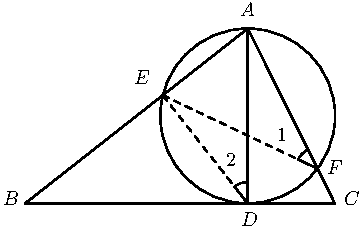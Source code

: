 import graph; size(6.029421712265079cm); real lsf=0.5; pen dps=linewidth(0.7)+fontsize(10); defaultpen(dps); pen ds=black; real xmin=-3.380855641249531,xmax=2.648566071015548,ymin=-2.182766905574786,ymax=3.839756154845594; 
pair A=(0.1605358835239898,1.6941463725228403), B=(-1.9958856559853844,0.), C=(1.0041143440146156,0.), D=(0.1605358835239898,0.), O=(0.1605358835239898,0.8470731862614201), F=(0.8365118863722731,0.3365935819123998); 
draw(A--B--C--cycle,linewidth(0.8)); draw(arc(D,0.2069595553409066,90.,128.15418994958793)--(0.1605358835239898,0.)--cycle,linewidth(0.8)); draw(arc(F,0.2069595553409066,116.47042029375076,154.6246102433387)--(0.8365118863722731,0.3365935819123998)--cycle,linewidth(0.8)); 
draw(A--B,linewidth(0.8)); draw(B--C,linewidth(0.8)); draw(C--A,linewidth(0.8)); draw(A--D,linewidth(0.8)); draw(circle(O,0.8470731862614201),linewidth(0.8)); draw((-0.6624666582944979,1.0475720616781738)--D,linewidth(0.8)+linetype("4 4")); draw((-0.6624666582944979,1.0475720616781738)--F,linewidth(0.8)+linetype("4 4")); 
dot(A,linewidth(1.pt)+ds); label("$A$",(0.06157162925421536,1.7908565569706196),NE*lsf); dot(B,linewidth(1.pt)+ds); label("$B$",(-2.235679435029848,-0.03728618187405469),NE*lsf); dot(C,linewidth(1.pt)+ds); label("$C$",(1.0756734504246577,-0.03728618187405469),NE*lsf); dot(D,linewidth(1.pt)+ds); label("$D$",(0.07536893294360913,-0.2442457372149612),NE*lsf); dot(O,linewidth(1.pt)+ds); dot((-0.6624666582944979,1.0475720616781738),linewidth(1.pt)+ds); label("$E$",(-0.9663274956056207,1.1354846317244156),NE*lsf); dot(F,linewidth(1.pt)+ds); label("$F$",(0.9032071543072355,0.2662544992926082),NE*lsf); label("2",(-0.07640140763972238,0.34213966958427394),NE*lsf); label("1",(0.4203015251784535,0.5835924841486648),NE*lsf); 
clip((xmin,ymin)--(xmin,ymax)--(xmax,ymax)--(xmax,ymin)--cycle); 